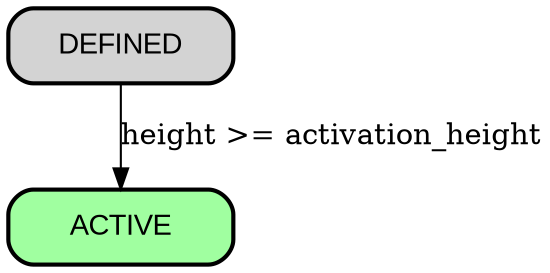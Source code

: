 digraph {
  rankdir=TD;

  node [style="rounded,filled,bold", shape=box, fixedsize=true, width=1.5, fontname="Arial"];

  edge [weight = 100];
  "DEFINED" -> "ACTIVE" [label="height >= activation_height"];

  "ACTIVE" [fillcolor="#a0ffa0"];
}
